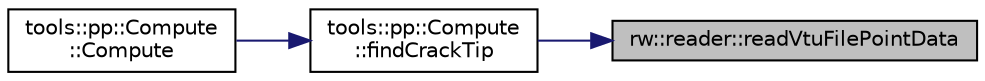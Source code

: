 digraph "rw::reader::readVtuFilePointData"
{
 // LATEX_PDF_SIZE
  edge [fontname="Helvetica",fontsize="10",labelfontname="Helvetica",labelfontsize="10"];
  node [fontname="Helvetica",fontsize="10",shape=record];
  rankdir="RL";
  Node20 [label="rw::reader::readVtuFilePointData",height=0.2,width=0.4,color="black", fillcolor="grey75", style="filled", fontcolor="black",tooltip="Reads data of specified tag from the vtu file."];
  Node20 -> Node21 [dir="back",color="midnightblue",fontsize="10",style="solid",fontname="Helvetica"];
  Node21 [label="tools::pp::Compute\l::findCrackTip",height=0.2,width=0.4,color="black", fillcolor="white", style="filled",URL="$classtools_1_1pp_1_1Compute.html#a94ccd4b84354cafa4619561fd67b097f",tooltip="Find crack tip location and velocity."];
  Node21 -> Node22 [dir="back",color="midnightblue",fontsize="10",style="solid",fontname="Helvetica"];
  Node22 [label="tools::pp::Compute\l::Compute",height=0.2,width=0.4,color="black", fillcolor="white", style="filled",URL="$classtools_1_1pp_1_1Compute.html#a3c1547d1022c17ed04824287f66deaa9",tooltip="Constructor."];
}
